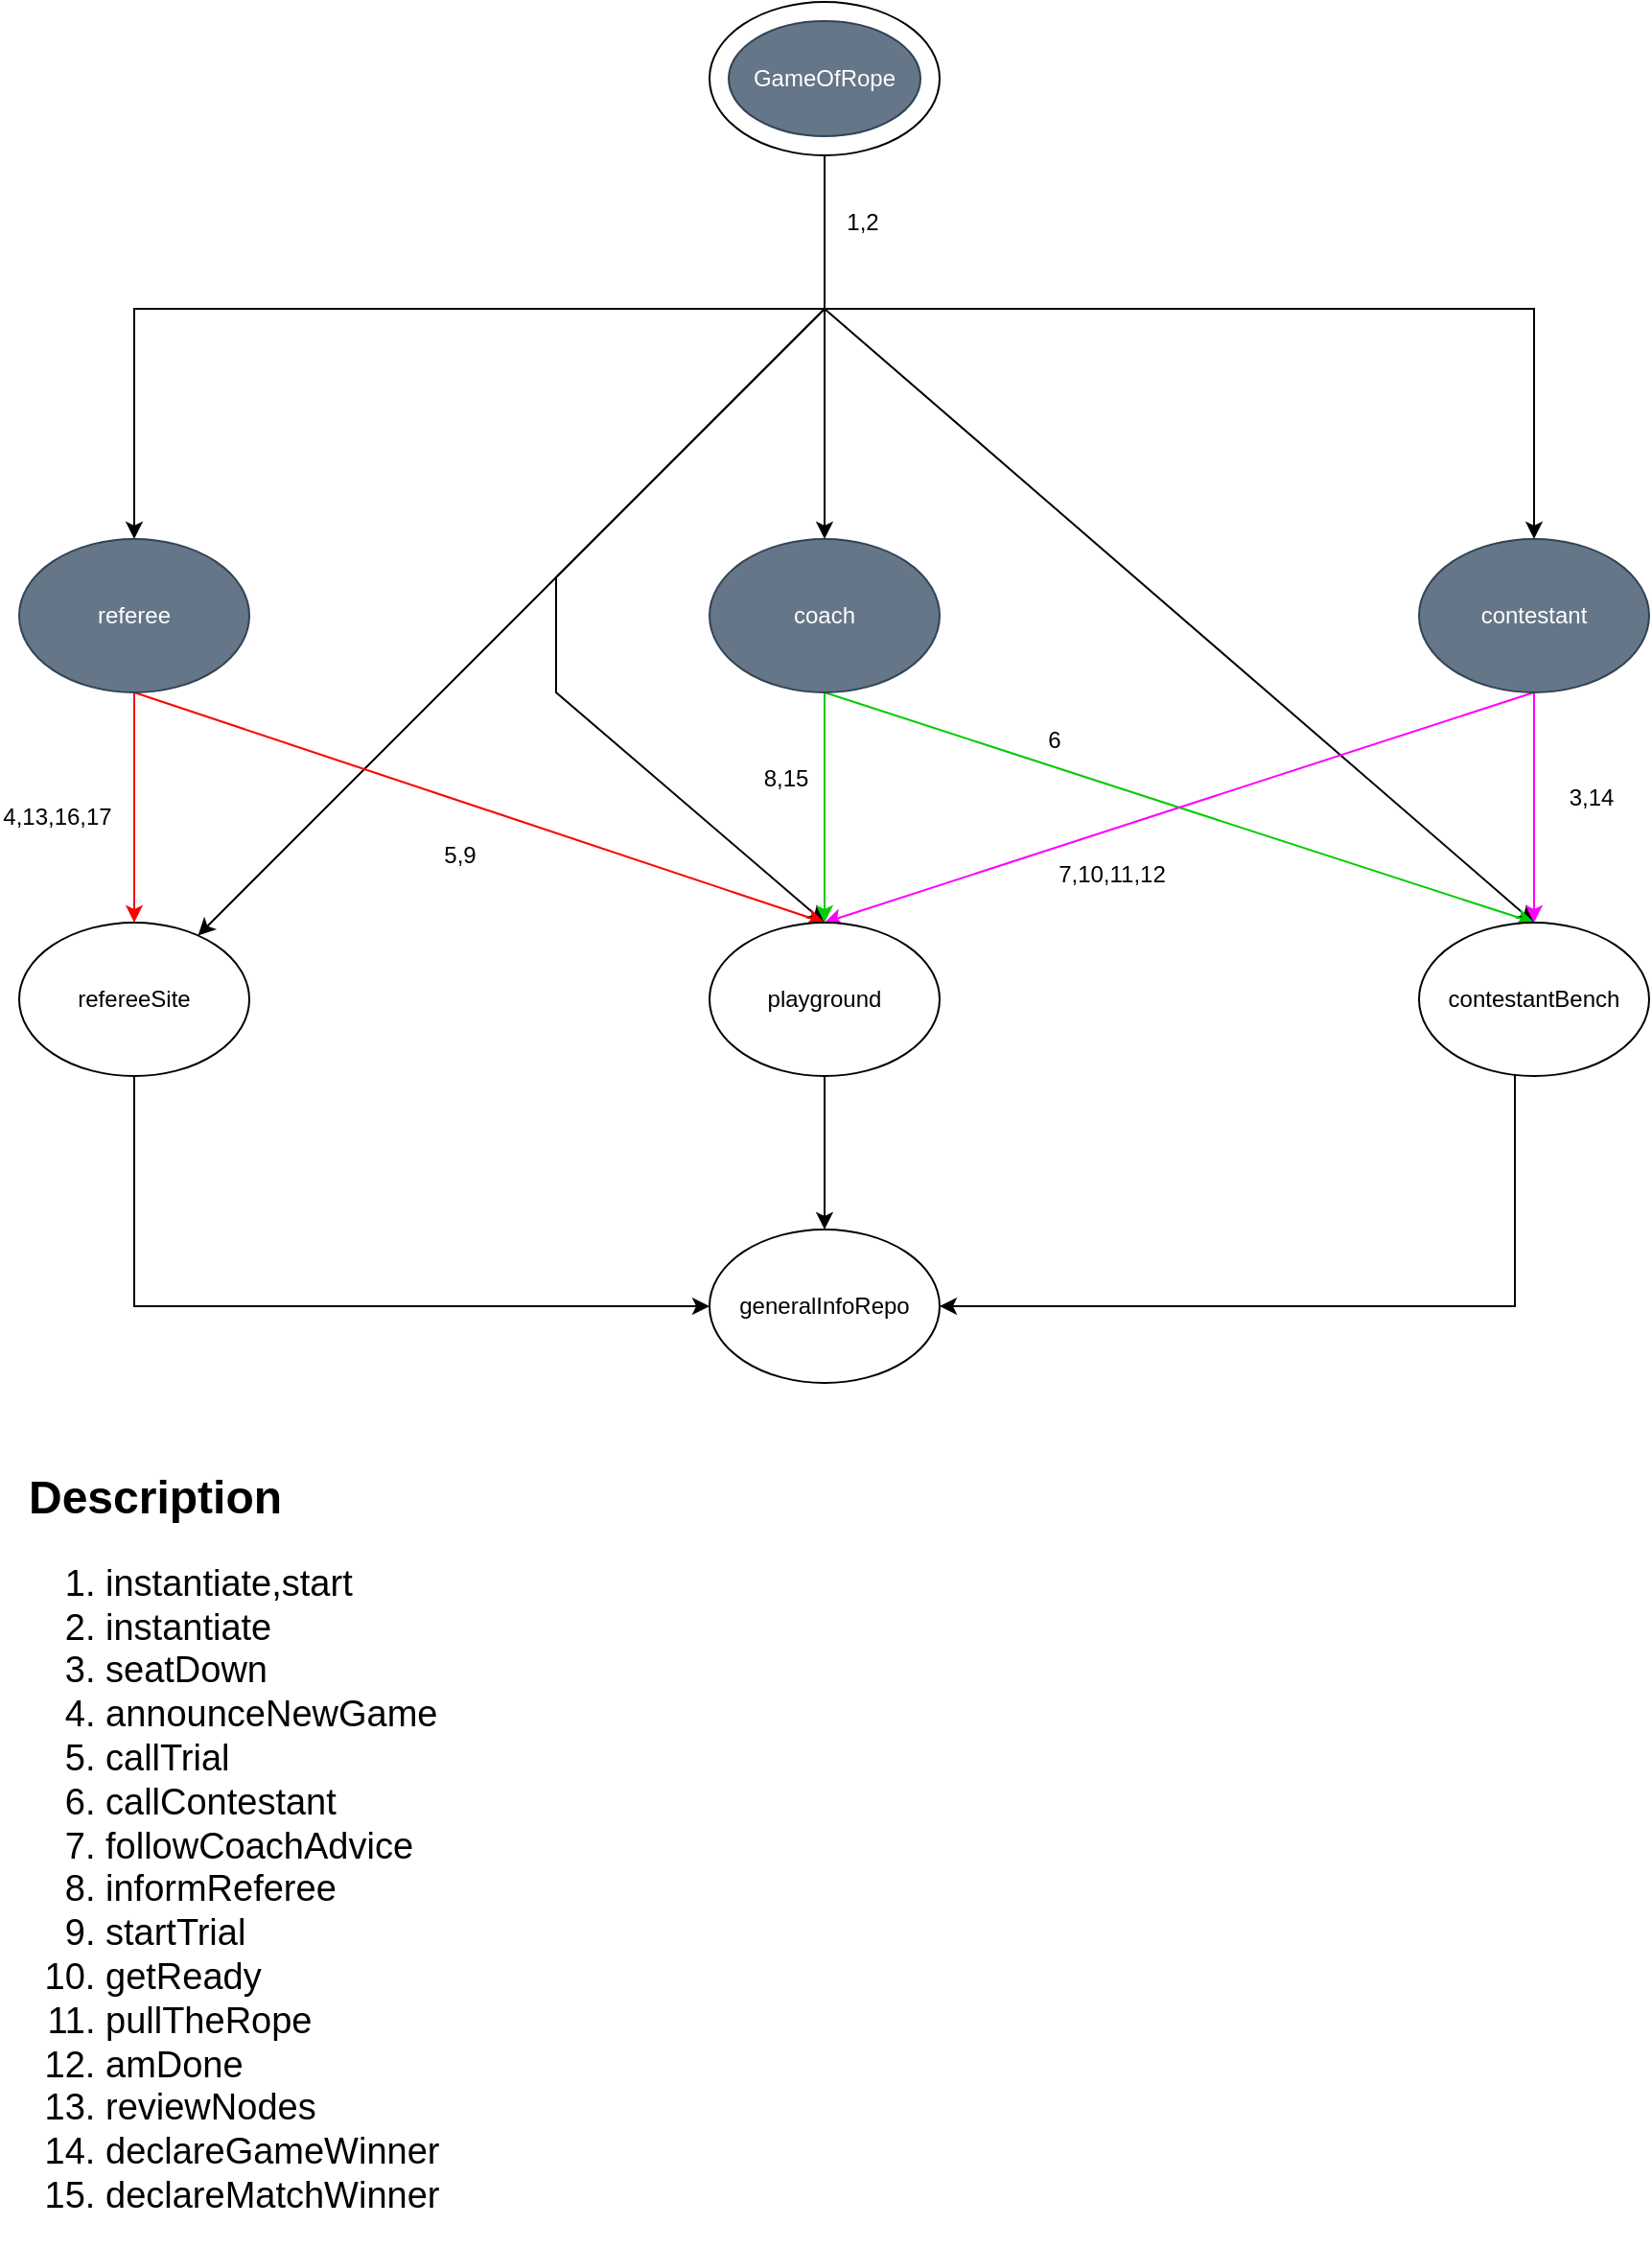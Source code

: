 <mxfile version="23.1.7" type="device">
  <diagram name="Page-1" id="xT9fFzfy4-vmWGJSrINQ">
    <mxGraphModel dx="2284" dy="759" grid="1" gridSize="10" guides="1" tooltips="1" connect="1" arrows="1" fold="1" page="1" pageScale="1" pageWidth="850" pageHeight="1100" math="0" shadow="0">
      <root>
        <mxCell id="0" />
        <mxCell id="1" parent="0" />
        <mxCell id="sjQxCJ1M6suwN3Qg8L4B-44" style="edgeStyle=orthogonalEdgeStyle;rounded=0;orthogonalLoop=1;jettySize=auto;html=1;entryX=0.5;entryY=0;entryDx=0;entryDy=0;" edge="1" parent="1" source="sjQxCJ1M6suwN3Qg8L4B-1" target="sjQxCJ1M6suwN3Qg8L4B-4">
          <mxGeometry relative="1" as="geometry" />
        </mxCell>
        <mxCell id="sjQxCJ1M6suwN3Qg8L4B-45" style="edgeStyle=orthogonalEdgeStyle;rounded=0;orthogonalLoop=1;jettySize=auto;html=1;entryX=0.5;entryY=0;entryDx=0;entryDy=0;" edge="1" parent="1" source="sjQxCJ1M6suwN3Qg8L4B-1" target="sjQxCJ1M6suwN3Qg8L4B-5">
          <mxGeometry relative="1" as="geometry">
            <Array as="points">
              <mxPoint x="420" y="240" />
              <mxPoint x="790" y="240" />
            </Array>
          </mxGeometry>
        </mxCell>
        <mxCell id="sjQxCJ1M6suwN3Qg8L4B-46" style="edgeStyle=orthogonalEdgeStyle;rounded=0;orthogonalLoop=1;jettySize=auto;html=1;entryX=0.5;entryY=0;entryDx=0;entryDy=0;" edge="1" parent="1" source="sjQxCJ1M6suwN3Qg8L4B-1" target="sjQxCJ1M6suwN3Qg8L4B-3">
          <mxGeometry relative="1" as="geometry">
            <Array as="points">
              <mxPoint x="420" y="240" />
              <mxPoint x="60" y="240" />
            </Array>
          </mxGeometry>
        </mxCell>
        <mxCell id="sjQxCJ1M6suwN3Qg8L4B-47" style="rounded=0;orthogonalLoop=1;jettySize=auto;html=1;" edge="1" parent="1" source="sjQxCJ1M6suwN3Qg8L4B-1" target="sjQxCJ1M6suwN3Qg8L4B-6">
          <mxGeometry relative="1" as="geometry">
            <Array as="points">
              <mxPoint x="420" y="240" />
            </Array>
          </mxGeometry>
        </mxCell>
        <mxCell id="sjQxCJ1M6suwN3Qg8L4B-48" style="rounded=0;orthogonalLoop=1;jettySize=auto;html=1;entryX=0.5;entryY=0;entryDx=0;entryDy=0;" edge="1" parent="1" source="sjQxCJ1M6suwN3Qg8L4B-1" target="sjQxCJ1M6suwN3Qg8L4B-8">
          <mxGeometry relative="1" as="geometry">
            <Array as="points">
              <mxPoint x="420" y="240" />
            </Array>
          </mxGeometry>
        </mxCell>
        <mxCell id="sjQxCJ1M6suwN3Qg8L4B-50" style="rounded=0;orthogonalLoop=1;jettySize=auto;html=1;entryX=0.5;entryY=0;entryDx=0;entryDy=0;" edge="1" parent="1" source="sjQxCJ1M6suwN3Qg8L4B-1" target="sjQxCJ1M6suwN3Qg8L4B-7">
          <mxGeometry relative="1" as="geometry">
            <Array as="points">
              <mxPoint x="420" y="240" />
              <mxPoint x="280" y="380" />
              <mxPoint x="280" y="440" />
            </Array>
          </mxGeometry>
        </mxCell>
        <mxCell id="sjQxCJ1M6suwN3Qg8L4B-1" value="" style="ellipse;whiteSpace=wrap;html=1;" vertex="1" parent="1">
          <mxGeometry x="360" y="80" width="120" height="80" as="geometry" />
        </mxCell>
        <mxCell id="sjQxCJ1M6suwN3Qg8L4B-2" value="GameOfRope" style="ellipse;whiteSpace=wrap;html=1;fillColor=#647687;fontColor=#ffffff;strokeColor=#314354;" vertex="1" parent="1">
          <mxGeometry x="370" y="90" width="100" height="60" as="geometry" />
        </mxCell>
        <mxCell id="sjQxCJ1M6suwN3Qg8L4B-38" style="edgeStyle=orthogonalEdgeStyle;rounded=0;orthogonalLoop=1;jettySize=auto;html=1;entryX=0.5;entryY=0;entryDx=0;entryDy=0;fillColor=#e51400;strokeColor=#FF0000;" edge="1" parent="1" source="sjQxCJ1M6suwN3Qg8L4B-3" target="sjQxCJ1M6suwN3Qg8L4B-6">
          <mxGeometry relative="1" as="geometry" />
        </mxCell>
        <mxCell id="sjQxCJ1M6suwN3Qg8L4B-39" style="rounded=0;orthogonalLoop=1;jettySize=auto;html=1;exitX=0.5;exitY=1;exitDx=0;exitDy=0;entryX=0.5;entryY=0;entryDx=0;entryDy=0;strokeColor=#FF0000;fillColor=#e51400;" edge="1" parent="1" source="sjQxCJ1M6suwN3Qg8L4B-3" target="sjQxCJ1M6suwN3Qg8L4B-7">
          <mxGeometry relative="1" as="geometry" />
        </mxCell>
        <mxCell id="sjQxCJ1M6suwN3Qg8L4B-3" value="referee" style="ellipse;whiteSpace=wrap;html=1;fillColor=#647687;strokeColor=#314354;fontColor=#ffffff;" vertex="1" parent="1">
          <mxGeometry y="360" width="120" height="80" as="geometry" />
        </mxCell>
        <mxCell id="sjQxCJ1M6suwN3Qg8L4B-40" style="rounded=0;orthogonalLoop=1;jettySize=auto;html=1;entryX=0.5;entryY=0;entryDx=0;entryDy=0;strokeColor=#00CC00;" edge="1" parent="1" source="sjQxCJ1M6suwN3Qg8L4B-4" target="sjQxCJ1M6suwN3Qg8L4B-7">
          <mxGeometry relative="1" as="geometry" />
        </mxCell>
        <mxCell id="sjQxCJ1M6suwN3Qg8L4B-41" style="rounded=0;orthogonalLoop=1;jettySize=auto;html=1;entryX=0.5;entryY=0;entryDx=0;entryDy=0;strokeColor=#00CC00;" edge="1" parent="1" target="sjQxCJ1M6suwN3Qg8L4B-8">
          <mxGeometry relative="1" as="geometry">
            <mxPoint x="420" y="440" as="sourcePoint" />
          </mxGeometry>
        </mxCell>
        <mxCell id="sjQxCJ1M6suwN3Qg8L4B-4" value="coach" style="ellipse;whiteSpace=wrap;html=1;fillColor=#647687;strokeColor=#314354;fontColor=#ffffff;" vertex="1" parent="1">
          <mxGeometry x="360" y="360" width="120" height="80" as="geometry" />
        </mxCell>
        <mxCell id="sjQxCJ1M6suwN3Qg8L4B-42" style="rounded=0;orthogonalLoop=1;jettySize=auto;html=1;entryX=0.5;entryY=0;entryDx=0;entryDy=0;strokeColor=#FF00FF;" edge="1" parent="1" source="sjQxCJ1M6suwN3Qg8L4B-5" target="sjQxCJ1M6suwN3Qg8L4B-8">
          <mxGeometry relative="1" as="geometry" />
        </mxCell>
        <mxCell id="sjQxCJ1M6suwN3Qg8L4B-43" style="rounded=0;orthogonalLoop=1;jettySize=auto;html=1;entryX=0.5;entryY=0;entryDx=0;entryDy=0;strokeColor=#FF00FF;exitX=0.5;exitY=1;exitDx=0;exitDy=0;" edge="1" parent="1" source="sjQxCJ1M6suwN3Qg8L4B-5" target="sjQxCJ1M6suwN3Qg8L4B-7">
          <mxGeometry relative="1" as="geometry" />
        </mxCell>
        <mxCell id="sjQxCJ1M6suwN3Qg8L4B-5" value="contestant" style="ellipse;whiteSpace=wrap;html=1;fillColor=#647687;strokeColor=#314354;fontColor=#ffffff;" vertex="1" parent="1">
          <mxGeometry x="730" y="360" width="120" height="80" as="geometry" />
        </mxCell>
        <mxCell id="sjQxCJ1M6suwN3Qg8L4B-23" style="edgeStyle=orthogonalEdgeStyle;rounded=0;orthogonalLoop=1;jettySize=auto;html=1;entryX=0;entryY=0.5;entryDx=0;entryDy=0;" edge="1" parent="1" source="sjQxCJ1M6suwN3Qg8L4B-6" target="sjQxCJ1M6suwN3Qg8L4B-9">
          <mxGeometry relative="1" as="geometry">
            <Array as="points">
              <mxPoint x="60" y="760" />
            </Array>
          </mxGeometry>
        </mxCell>
        <mxCell id="sjQxCJ1M6suwN3Qg8L4B-6" value="refereeSite" style="ellipse;whiteSpace=wrap;html=1;" vertex="1" parent="1">
          <mxGeometry y="560" width="120" height="80" as="geometry" />
        </mxCell>
        <mxCell id="sjQxCJ1M6suwN3Qg8L4B-24" style="edgeStyle=orthogonalEdgeStyle;rounded=0;orthogonalLoop=1;jettySize=auto;html=1;exitX=0.5;exitY=1;exitDx=0;exitDy=0;entryX=0.5;entryY=0;entryDx=0;entryDy=0;" edge="1" parent="1" source="sjQxCJ1M6suwN3Qg8L4B-7" target="sjQxCJ1M6suwN3Qg8L4B-9">
          <mxGeometry relative="1" as="geometry" />
        </mxCell>
        <mxCell id="sjQxCJ1M6suwN3Qg8L4B-7" value="playground" style="ellipse;whiteSpace=wrap;html=1;" vertex="1" parent="1">
          <mxGeometry x="360" y="560" width="120" height="80" as="geometry" />
        </mxCell>
        <mxCell id="sjQxCJ1M6suwN3Qg8L4B-25" style="edgeStyle=orthogonalEdgeStyle;rounded=0;orthogonalLoop=1;jettySize=auto;html=1;entryX=1;entryY=0.5;entryDx=0;entryDy=0;" edge="1" parent="1" source="sjQxCJ1M6suwN3Qg8L4B-8" target="sjQxCJ1M6suwN3Qg8L4B-9">
          <mxGeometry relative="1" as="geometry">
            <Array as="points">
              <mxPoint x="780" y="760" />
            </Array>
          </mxGeometry>
        </mxCell>
        <mxCell id="sjQxCJ1M6suwN3Qg8L4B-8" value="contestantBench" style="ellipse;whiteSpace=wrap;html=1;" vertex="1" parent="1">
          <mxGeometry x="730" y="560" width="120" height="80" as="geometry" />
        </mxCell>
        <mxCell id="sjQxCJ1M6suwN3Qg8L4B-9" value="generalInfoRepo" style="ellipse;whiteSpace=wrap;html=1;" vertex="1" parent="1">
          <mxGeometry x="360" y="720" width="120" height="80" as="geometry" />
        </mxCell>
        <mxCell id="sjQxCJ1M6suwN3Qg8L4B-51" value="1,2" style="text;html=1;align=center;verticalAlign=middle;whiteSpace=wrap;rounded=0;" vertex="1" parent="1">
          <mxGeometry x="410" y="180" width="60" height="30" as="geometry" />
        </mxCell>
        <mxCell id="sjQxCJ1M6suwN3Qg8L4B-52" value="4,13,16,17" style="text;html=1;align=center;verticalAlign=middle;whiteSpace=wrap;rounded=0;" vertex="1" parent="1">
          <mxGeometry x="-10" y="490" width="60" height="30" as="geometry" />
        </mxCell>
        <mxCell id="sjQxCJ1M6suwN3Qg8L4B-53" value="5,9" style="text;html=1;align=center;verticalAlign=middle;whiteSpace=wrap;rounded=0;" vertex="1" parent="1">
          <mxGeometry x="200" y="510" width="60" height="30" as="geometry" />
        </mxCell>
        <mxCell id="sjQxCJ1M6suwN3Qg8L4B-54" value="8,15" style="text;html=1;align=center;verticalAlign=middle;whiteSpace=wrap;rounded=0;" vertex="1" parent="1">
          <mxGeometry x="370" y="470" width="60" height="30" as="geometry" />
        </mxCell>
        <mxCell id="sjQxCJ1M6suwN3Qg8L4B-55" value="6" style="text;html=1;align=center;verticalAlign=middle;whiteSpace=wrap;rounded=0;" vertex="1" parent="1">
          <mxGeometry x="510" y="450" width="60" height="30" as="geometry" />
        </mxCell>
        <mxCell id="sjQxCJ1M6suwN3Qg8L4B-56" value="7,10,11,12" style="text;html=1;align=center;verticalAlign=middle;whiteSpace=wrap;rounded=0;" vertex="1" parent="1">
          <mxGeometry x="540" y="520" width="60" height="30" as="geometry" />
        </mxCell>
        <mxCell id="sjQxCJ1M6suwN3Qg8L4B-57" value="3,14" style="text;html=1;align=center;verticalAlign=middle;whiteSpace=wrap;rounded=0;" vertex="1" parent="1">
          <mxGeometry x="790" y="480" width="60" height="30" as="geometry" />
        </mxCell>
        <mxCell id="sjQxCJ1M6suwN3Qg8L4B-59" value="&lt;h1&gt;Description&lt;br&gt;&lt;/h1&gt;&lt;ol style=&quot;font-size: 19px;&quot;&gt;&lt;li&gt;instantiate,start&lt;br&gt;&lt;/li&gt;&lt;li&gt;instantiate&lt;/li&gt;&lt;li&gt;seatDown&lt;/li&gt;&lt;li&gt;announceNewGame&lt;/li&gt;&lt;li&gt;callTrial&lt;/li&gt;&lt;li&gt;callContestant&lt;/li&gt;&lt;li&gt;followCoachAdvice&lt;/li&gt;&lt;li&gt;informReferee&lt;/li&gt;&lt;li&gt;startTrial&lt;/li&gt;&lt;li&gt;getReady&lt;/li&gt;&lt;li&gt;pullTheRope&lt;/li&gt;&lt;li&gt;amDone&lt;/li&gt;&lt;li&gt;reviewNodes&lt;/li&gt;&lt;li&gt;declareGameWinner&lt;/li&gt;&lt;li&gt;declareMatchWinner&lt;br&gt;&lt;/li&gt;&lt;/ol&gt;" style="text;html=1;spacing=5;spacingTop=-20;whiteSpace=wrap;overflow=hidden;rounded=0;" vertex="1" parent="1">
          <mxGeometry y="840" width="300" height="410" as="geometry" />
        </mxCell>
      </root>
    </mxGraphModel>
  </diagram>
</mxfile>
